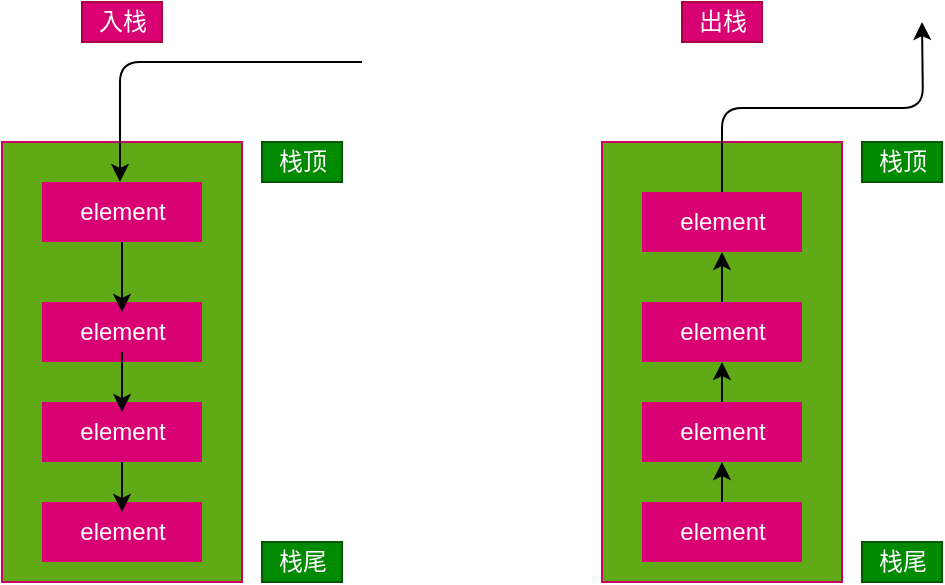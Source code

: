 <mxfile>
    <diagram id="4i9e_BhPc6tHneN_LrkJ" name="第 1 页">
        <mxGraphModel dx="1068" dy="676" grid="1" gridSize="10" guides="1" tooltips="1" connect="1" arrows="1" fold="1" page="1" pageScale="1" pageWidth="827" pageHeight="1169" math="0" shadow="0">
            <root>
                <mxCell id="0"/>
                <mxCell id="1" parent="0"/>
                <mxCell id="4" value="" style="whiteSpace=wrap;html=1;fillColor=#60a917;strokeColor=#CC0066;fontColor=#ffffff;border: 0 1px 1px 1px;borderColor: #333;" vertex="1" parent="1">
                    <mxGeometry x="100" y="280" width="120" height="220" as="geometry"/>
                </mxCell>
                <mxCell id="5" value="入栈" style="text;html=1;resizable=0;autosize=1;align=center;verticalAlign=middle;points=[];fillColor=#d80073;strokeColor=#A50040;rounded=0;fontColor=#ffffff;" vertex="1" parent="1">
                    <mxGeometry x="140" y="210" width="40" height="20" as="geometry"/>
                </mxCell>
                <mxCell id="6" value="栈顶" style="text;html=1;resizable=0;autosize=1;align=center;verticalAlign=middle;points=[];fillColor=#008a00;strokeColor=#005700;rounded=0;fontColor=#ffffff;" vertex="1" parent="1">
                    <mxGeometry x="230" y="280" width="40" height="20" as="geometry"/>
                </mxCell>
                <mxCell id="7" value="栈尾" style="text;html=1;resizable=0;autosize=1;align=center;verticalAlign=middle;points=[];fillColor=#008a00;strokeColor=#005700;rounded=0;fontColor=#ffffff;" vertex="1" parent="1">
                    <mxGeometry x="230" y="480" width="40" height="20" as="geometry"/>
                </mxCell>
                <mxCell id="22" value="" style="whiteSpace=wrap;html=1;strokeColor=#transpant;fillColor=#d80073;fontColor=#ffffff;" vertex="1" parent="1">
                    <mxGeometry x="120" y="460" width="80" height="30" as="geometry"/>
                </mxCell>
                <mxCell id="23" value="element" style="text;html=1;resizable=0;autosize=1;align=center;verticalAlign=middle;points=[];fillColor=#d80073;strokeColor=#transpant;rounded=0;fontColor=#ffffff;" vertex="1" parent="1">
                    <mxGeometry x="130" y="465" width="60" height="20" as="geometry"/>
                </mxCell>
                <mxCell id="40" value="" style="edgeStyle=orthogonalEdgeStyle;rounded=1;orthogonalLoop=1;jettySize=auto;html=1;" edge="1" parent="1" source="24" target="23">
                    <mxGeometry relative="1" as="geometry"/>
                </mxCell>
                <mxCell id="24" value="" style="whiteSpace=wrap;html=1;strokeColor=#transpant;fillColor=#d80073;fontColor=#ffffff;" vertex="1" parent="1">
                    <mxGeometry x="120" y="410" width="80" height="30" as="geometry"/>
                </mxCell>
                <mxCell id="25" value="element" style="text;html=1;resizable=0;autosize=1;align=center;verticalAlign=middle;points=[];fillColor=#d80073;strokeColor=#transpant;rounded=0;fontColor=#ffffff;" vertex="1" parent="1">
                    <mxGeometry x="130" y="415" width="60" height="20" as="geometry"/>
                </mxCell>
                <mxCell id="26" value="" style="whiteSpace=wrap;html=1;strokeColor=#transpant;fillColor=#d80073;fontColor=#ffffff;" vertex="1" parent="1">
                    <mxGeometry x="120" y="360" width="80" height="30" as="geometry"/>
                </mxCell>
                <mxCell id="39" value="" style="edgeStyle=orthogonalEdgeStyle;rounded=1;orthogonalLoop=1;jettySize=auto;html=1;" edge="1" parent="1" source="27" target="25">
                    <mxGeometry relative="1" as="geometry"/>
                </mxCell>
                <mxCell id="27" value="element" style="text;html=1;resizable=0;autosize=1;align=center;verticalAlign=middle;points=[];fillColor=#d80073;strokeColor=#transpant;rounded=0;fontColor=#ffffff;" vertex="1" parent="1">
                    <mxGeometry x="130" y="365" width="60" height="20" as="geometry"/>
                </mxCell>
                <mxCell id="37" value="" style="edgeStyle=orthogonalEdgeStyle;rounded=1;orthogonalLoop=1;jettySize=auto;html=1;" edge="1" parent="1" source="28" target="27">
                    <mxGeometry relative="1" as="geometry"/>
                </mxCell>
                <mxCell id="28" value="" style="whiteSpace=wrap;html=1;strokeColor=#transpant;fillColor=#d80073;fontColor=#ffffff;" vertex="1" parent="1">
                    <mxGeometry x="120" y="300" width="80" height="30" as="geometry"/>
                </mxCell>
                <mxCell id="29" value="element" style="text;html=1;resizable=0;autosize=1;align=center;verticalAlign=middle;points=[];fillColor=#d80073;strokeColor=#transpant;rounded=0;fontColor=#ffffff;" vertex="1" parent="1">
                    <mxGeometry x="130" y="305" width="60" height="20" as="geometry"/>
                </mxCell>
                <mxCell id="43" value="" style="whiteSpace=wrap;html=1;fillColor=#60a917;strokeColor=#CC0066;fontColor=#ffffff;border: 0 1px 1px 1px;borderColor: #333;" vertex="1" parent="1">
                    <mxGeometry x="400" y="280" width="120" height="220" as="geometry"/>
                </mxCell>
                <mxCell id="44" value="出栈" style="text;html=1;resizable=0;autosize=1;align=center;verticalAlign=middle;points=[];fillColor=#d80073;strokeColor=#A50040;rounded=0;fontColor=#ffffff;" vertex="1" parent="1">
                    <mxGeometry x="440" y="210" width="40" height="20" as="geometry"/>
                </mxCell>
                <mxCell id="45" value="栈顶" style="text;html=1;resizable=0;autosize=1;align=center;verticalAlign=middle;points=[];fillColor=#008a00;strokeColor=#005700;rounded=0;fontColor=#ffffff;" vertex="1" parent="1">
                    <mxGeometry x="530" y="280" width="40" height="20" as="geometry"/>
                </mxCell>
                <mxCell id="46" value="栈尾" style="text;html=1;resizable=0;autosize=1;align=center;verticalAlign=middle;points=[];fillColor=#008a00;strokeColor=#005700;rounded=0;fontColor=#ffffff;" vertex="1" parent="1">
                    <mxGeometry x="530" y="480" width="40" height="20" as="geometry"/>
                </mxCell>
                <mxCell id="60" style="edgeStyle=orthogonalEdgeStyle;rounded=1;orthogonalLoop=1;jettySize=auto;html=1;exitX=0.5;exitY=0;exitDx=0;exitDy=0;entryX=0.5;entryY=1;entryDx=0;entryDy=0;" edge="1" parent="1" source="47" target="50">
                    <mxGeometry relative="1" as="geometry"/>
                </mxCell>
                <mxCell id="47" value="" style="whiteSpace=wrap;html=1;strokeColor=#transpant;fillColor=#d80073;fontColor=#ffffff;" vertex="1" parent="1">
                    <mxGeometry x="420" y="460" width="80" height="30" as="geometry"/>
                </mxCell>
                <mxCell id="48" value="element" style="text;html=1;resizable=0;autosize=1;align=center;verticalAlign=middle;points=[];fillColor=#d80073;strokeColor=#transpant;rounded=0;fontColor=#ffffff;" vertex="1" parent="1">
                    <mxGeometry x="430" y="465" width="60" height="20" as="geometry"/>
                </mxCell>
                <mxCell id="62" style="edgeStyle=orthogonalEdgeStyle;rounded=1;orthogonalLoop=1;jettySize=auto;html=1;exitX=0.5;exitY=0;exitDx=0;exitDy=0;entryX=0.5;entryY=1;entryDx=0;entryDy=0;" edge="1" parent="1" source="50" target="52">
                    <mxGeometry relative="1" as="geometry"/>
                </mxCell>
                <mxCell id="50" value="" style="whiteSpace=wrap;html=1;strokeColor=#transpant;fillColor=#d80073;fontColor=#ffffff;" vertex="1" parent="1">
                    <mxGeometry x="420" y="410" width="80" height="30" as="geometry"/>
                </mxCell>
                <mxCell id="51" value="element" style="text;html=1;resizable=0;autosize=1;align=center;verticalAlign=middle;points=[];fillColor=#d80073;strokeColor=#transpant;rounded=0;fontColor=#ffffff;" vertex="1" parent="1">
                    <mxGeometry x="430" y="415" width="60" height="20" as="geometry"/>
                </mxCell>
                <mxCell id="61" style="edgeStyle=orthogonalEdgeStyle;rounded=1;orthogonalLoop=1;jettySize=auto;html=1;exitX=0.5;exitY=0;exitDx=0;exitDy=0;entryX=0.5;entryY=1;entryDx=0;entryDy=0;" edge="1" parent="1" source="52" target="56">
                    <mxGeometry relative="1" as="geometry"/>
                </mxCell>
                <mxCell id="52" value="" style="whiteSpace=wrap;html=1;strokeColor=#transpant;fillColor=#d80073;fontColor=#ffffff;" vertex="1" parent="1">
                    <mxGeometry x="420" y="360" width="80" height="30" as="geometry"/>
                </mxCell>
                <mxCell id="54" value="element" style="text;html=1;resizable=0;autosize=1;align=center;verticalAlign=middle;points=[];fillColor=#d80073;strokeColor=#transpant;rounded=0;fontColor=#ffffff;" vertex="1" parent="1">
                    <mxGeometry x="430" y="365" width="60" height="20" as="geometry"/>
                </mxCell>
                <mxCell id="63" style="edgeStyle=orthogonalEdgeStyle;rounded=1;orthogonalLoop=1;jettySize=auto;html=1;exitX=0.5;exitY=0;exitDx=0;exitDy=0;" edge="1" parent="1" source="56">
                    <mxGeometry relative="1" as="geometry">
                        <mxPoint x="560" y="220" as="targetPoint"/>
                    </mxGeometry>
                </mxCell>
                <mxCell id="56" value="" style="whiteSpace=wrap;html=1;strokeColor=#transpant;fillColor=#d80073;fontColor=#ffffff;" vertex="1" parent="1">
                    <mxGeometry x="420" y="305" width="80" height="30" as="geometry"/>
                </mxCell>
                <mxCell id="57" value="element" style="text;html=1;resizable=0;autosize=1;align=center;verticalAlign=middle;points=[];fillColor=#d80073;strokeColor=#transpant;rounded=0;fontColor=#ffffff;" vertex="1" parent="1">
                    <mxGeometry x="430" y="310" width="60" height="20" as="geometry"/>
                </mxCell>
                <mxCell id="65" value="" style="endArrow=classic;html=1;" edge="1" parent="1">
                    <mxGeometry width="50" height="50" relative="1" as="geometry">
                        <mxPoint x="280" y="240" as="sourcePoint"/>
                        <mxPoint x="159" y="300" as="targetPoint"/>
                        <Array as="points">
                            <mxPoint x="240" y="240"/>
                            <mxPoint x="159" y="240"/>
                        </Array>
                    </mxGeometry>
                </mxCell>
            </root>
        </mxGraphModel>
    </diagram>
</mxfile>